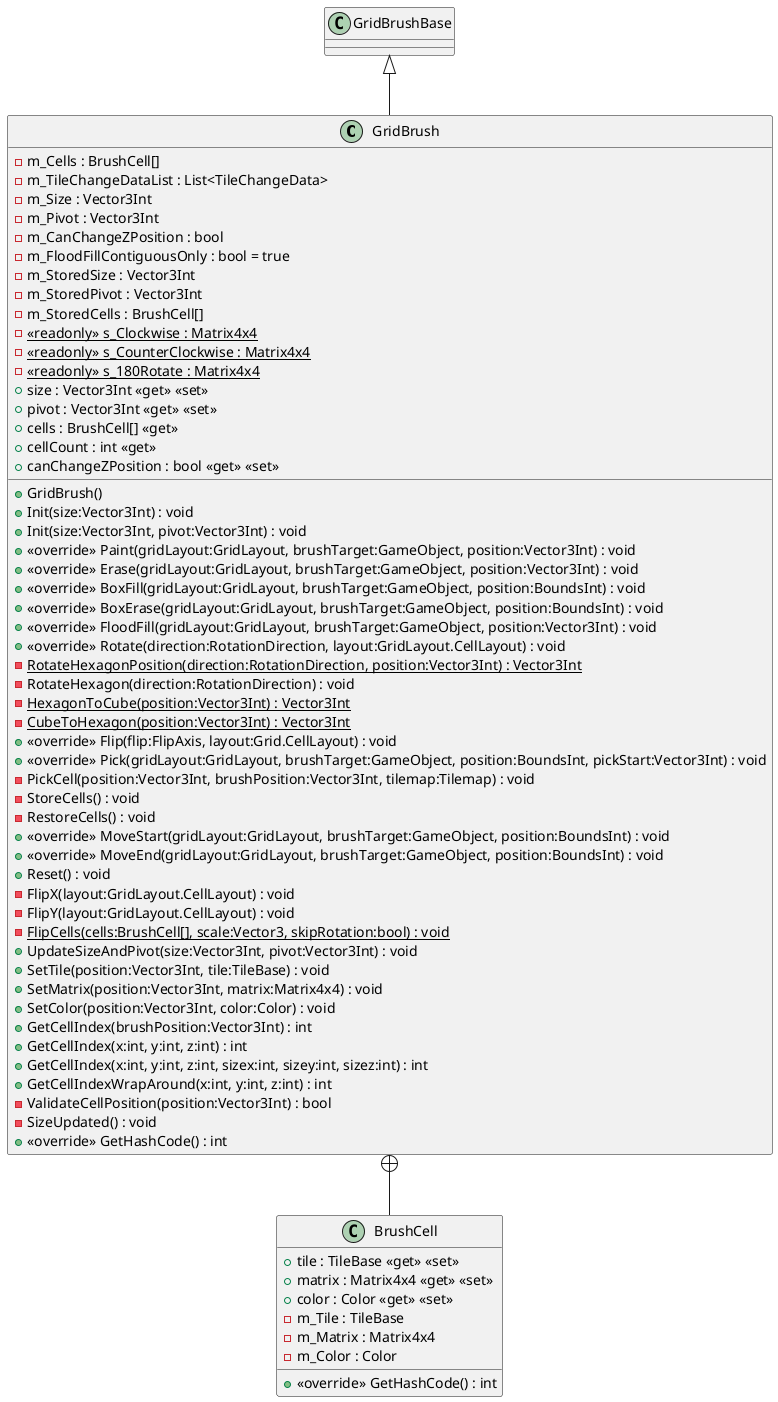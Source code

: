@startuml
class GridBrush {
    - m_Cells : BrushCell[]
    - m_TileChangeDataList : List<TileChangeData>
    - m_Size : Vector3Int
    - m_Pivot : Vector3Int
    - m_CanChangeZPosition : bool
    - m_FloodFillContiguousOnly : bool = true
    - m_StoredSize : Vector3Int
    - m_StoredPivot : Vector3Int
    - m_StoredCells : BrushCell[]
    - {static} <<readonly>> s_Clockwise : Matrix4x4
    - {static} <<readonly>> s_CounterClockwise : Matrix4x4
    - {static} <<readonly>> s_180Rotate : Matrix4x4
    + size : Vector3Int <<get>> <<set>>
    + pivot : Vector3Int <<get>> <<set>>
    + cells : BrushCell[] <<get>>
    + cellCount : int <<get>>
    + canChangeZPosition : bool <<get>> <<set>>
    + GridBrush()
    + Init(size:Vector3Int) : void
    + Init(size:Vector3Int, pivot:Vector3Int) : void
    + <<override>> Paint(gridLayout:GridLayout, brushTarget:GameObject, position:Vector3Int) : void
    + <<override>> Erase(gridLayout:GridLayout, brushTarget:GameObject, position:Vector3Int) : void
    + <<override>> BoxFill(gridLayout:GridLayout, brushTarget:GameObject, position:BoundsInt) : void
    + <<override>> BoxErase(gridLayout:GridLayout, brushTarget:GameObject, position:BoundsInt) : void
    + <<override>> FloodFill(gridLayout:GridLayout, brushTarget:GameObject, position:Vector3Int) : void
    + <<override>> Rotate(direction:RotationDirection, layout:GridLayout.CellLayout) : void
    - {static} RotateHexagonPosition(direction:RotationDirection, position:Vector3Int) : Vector3Int
    - RotateHexagon(direction:RotationDirection) : void
    - {static} HexagonToCube(position:Vector3Int) : Vector3Int
    - {static} CubeToHexagon(position:Vector3Int) : Vector3Int
    + <<override>> Flip(flip:FlipAxis, layout:Grid.CellLayout) : void
    + <<override>> Pick(gridLayout:GridLayout, brushTarget:GameObject, position:BoundsInt, pickStart:Vector3Int) : void
    - PickCell(position:Vector3Int, brushPosition:Vector3Int, tilemap:Tilemap) : void
    - StoreCells() : void
    - RestoreCells() : void
    + <<override>> MoveStart(gridLayout:GridLayout, brushTarget:GameObject, position:BoundsInt) : void
    + <<override>> MoveEnd(gridLayout:GridLayout, brushTarget:GameObject, position:BoundsInt) : void
    + Reset() : void
    - FlipX(layout:GridLayout.CellLayout) : void
    - FlipY(layout:GridLayout.CellLayout) : void
    - {static} FlipCells(cells:BrushCell[], scale:Vector3, skipRotation:bool) : void
    + UpdateSizeAndPivot(size:Vector3Int, pivot:Vector3Int) : void
    + SetTile(position:Vector3Int, tile:TileBase) : void
    + SetMatrix(position:Vector3Int, matrix:Matrix4x4) : void
    + SetColor(position:Vector3Int, color:Color) : void
    + GetCellIndex(brushPosition:Vector3Int) : int
    + GetCellIndex(x:int, y:int, z:int) : int
    + GetCellIndex(x:int, y:int, z:int, sizex:int, sizey:int, sizez:int) : int
    + GetCellIndexWrapAround(x:int, y:int, z:int) : int
    - ValidateCellPosition(position:Vector3Int) : bool
    - SizeUpdated() : void
    + <<override>> GetHashCode() : int
}
class BrushCell {
    + tile : TileBase <<get>> <<set>>
    + matrix : Matrix4x4 <<get>> <<set>>
    + color : Color <<get>> <<set>>
    - m_Tile : TileBase
    - m_Matrix : Matrix4x4
    - m_Color : Color
    + <<override>> GetHashCode() : int
}
GridBrushBase <|-- GridBrush
GridBrush +-- BrushCell
@enduml
